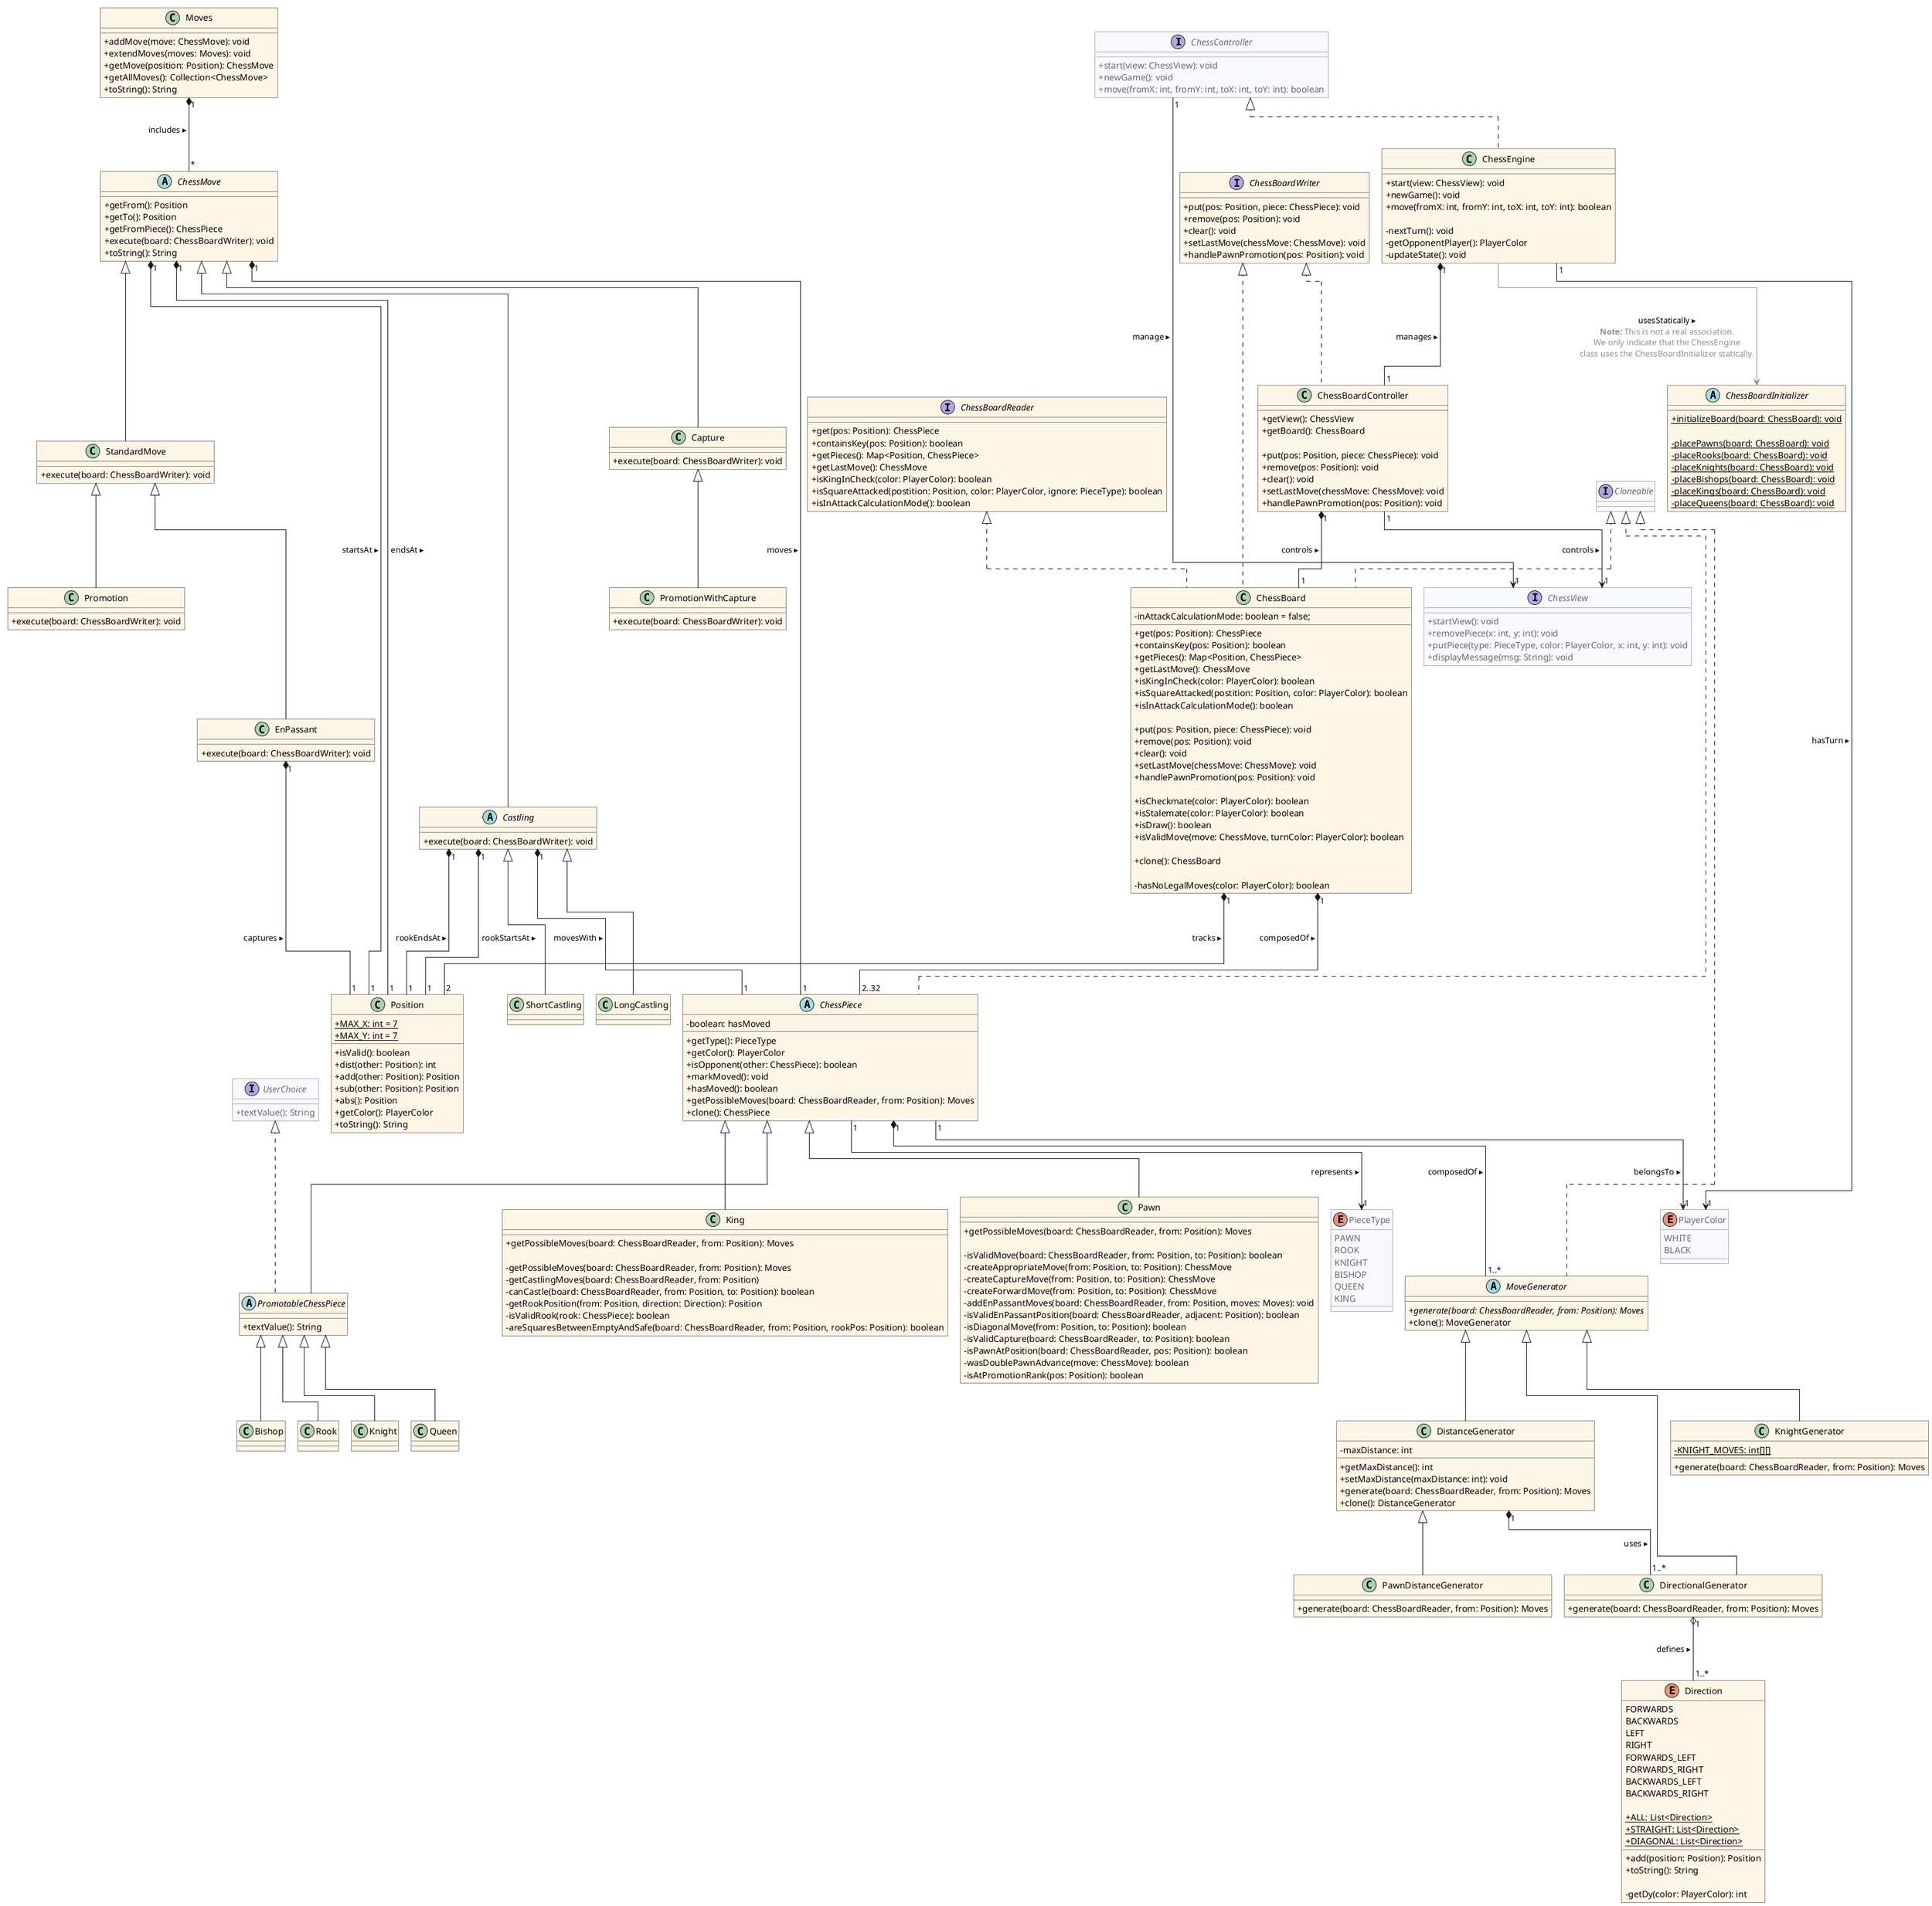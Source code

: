 @startuml
!pragma layout elk
skinparam linetype ortho
skinparam roundCorner 0
skinparam classAttributeIconSize 0
skinparam ClassBackgroundColor #OldLace
skinparam NoteBackgroundColor #OldLace
skinparam Shadowing false
top to bottom direction

<style>
    classDiagram {
        .provided {
            BackgroundColor GhostWhite
            LineColor DimGrey
            FontColor DimGrey
        }
    }
</style>

hide <<provided>> stereotype

interface ChessController<<provided>> {
    + start(view: ChessView): void
    + newGame(): void
    + move(fromX: int, fromY: int, toX: int, toY: int): boolean
}

interface UserChoice<<provided>> {
    + textValue(): String
}

' interface "DrawableResource<E>"<<provided>> {
'     + getResource(): E
' }

interface ChessView<<provided>> {
    + startView(): void
    + removePiece(x: int, y: int): void
    + putPiece(type: PieceType, color: PlayerColor, x: int, y: int): void
    + displayMessage(msg: String): void
}

' note left of ChessView
'     T implements User Choice: <T extends User Choice> in Java
' end note

' abstract class "BaseView<E>"<<provided>> implements ChessView {
'     + registerResource(type: PieceType, color: PlayerColor, res: DrawableResource<E>): void
'     # loadResourceFor(type: PieceType, color: PlayerColor, def: Resource): DrawableResource<E>
' }

' class GUIView<<provided>> extends "BaseView<E>" {
'     + startView(): void
'     + removePiece(x: int, y: int): void
'     + putPiece(x: int, y: int, type: PieceType, color: PlayerColor): void
' + displayMessage(msg: String): void
'     + askUser<T>(title: String, question: String, possibilities: ...T): T
' }

' class ConsoleView<<provided>> extends "BaseView<E>" {
'     + startView(): void
'     + removePiece(x: int, y: int): void
'     + putPiece(x: int, y: int, type: PieceType, color: PlayerColor): void
'     + displayMessage(msg: String): void
'     + askUser<T>(title: String, question: String, possibilities: ...T): T
' }

class ChessEngine implements ChessController {
    + start(view: ChessView): void
    + newGame(): void
    + move(fromX: int, fromY: int, toX: int, toY: int): boolean

    - nextTurn(): void
    - getOpponentPlayer(): PlayerColor
    - updateState(): void
}

interface ChessBoardWriter {
    + put(pos: Position, piece: ChessPiece): void
    + remove(pos: Position): void
    + clear(): void
    + setLastMove(chessMove: ChessMove): void
    + handlePawnPromotion(pos: Position): void
}

interface ChessBoardReader {
    + get(pos: Position): ChessPiece
    + containsKey(pos: Position): boolean
    + getPieces(): Map<Position, ChessPiece>
    + getLastMove(): ChessMove
    + isKingInCheck(color: PlayerColor): boolean
    + isSquareAttacked(postition: Position, color: PlayerColor, ignore: PieceType): boolean
    + isInAttackCalculationMode(): boolean
}

class ChessBoardController implements ChessBoardWriter {
    + getView(): ChessView
    + getBoard(): ChessBoard

    + put(pos: Position, piece: ChessPiece): void
    + remove(pos: Position): void
    + clear(): void
    + setLastMove(chessMove: ChessMove): void
    + handlePawnPromotion(pos: Position): void
}

interface Cloneable<<provided>> {}

class ChessBoard implements ChessBoardReader, ChessBoardWriter, Cloneable {
    - inAttackCalculationMode: boolean = false;

    + get(pos: Position): ChessPiece
    + containsKey(pos: Position): boolean
    + getPieces(): Map<Position, ChessPiece>
    + getLastMove(): ChessMove
    + isKingInCheck(color: PlayerColor): boolean
    + isSquareAttacked(postition: Position, color: PlayerColor): boolean
    + isInAttackCalculationMode(): boolean

    + put(pos: Position, piece: ChessPiece): void
    + remove(pos: Position): void
    + clear(): void
    + setLastMove(chessMove: ChessMove): void
    + handlePawnPromotion(pos: Position): void

    + isCheckmate(color: PlayerColor): boolean
    + isStalemate(color: PlayerColor): boolean
    + isDraw(): boolean
    + isValidMove(move: ChessMove, turnColor: PlayerColor): boolean

    + clone(): ChessBoard

    - hasNoLegalMoves(color: PlayerColor): boolean
}

abstract class ChessBoardInitializer {
    + {static} initializeBoard(board: ChessBoard): void

    - {static} placePawns(board: ChessBoard): void
    - {static} placeRooks(board: ChessBoard): void
    - {static} placeKnights(board: ChessBoard): void
    - {static} placeBishops(board: ChessBoard): void
    - {static} placeKings(board: ChessBoard): void
    - {static} placeQueens(board: ChessBoard): void
}

class Position {
    + {static} MAX_X: int = 7
    + {static} MAX_Y: int = 7

    + isValid(): boolean
    + dist(other: Position): int
    + add(other: Position): Position
    + sub(other: Position): Position
    + abs(): Position
    + getColor(): PlayerColor
    + toString(): String
}

enum PlayerColor<<provided>> {
    WHITE
    BLACK
}

enum PieceType<<provided>> {
    PAWN
    ROOK
    KNIGHT
    BISHOP
    QUEEN
    KING
}

abstract class ChessPiece implements Cloneable {
    - boolean: hasMoved

    + getType(): PieceType
    + getColor(): PlayerColor
    + isOpponent(other: ChessPiece): boolean
    + markMoved(): void
    + hasMoved(): boolean
    + getPossibleMoves(board: ChessBoardReader, from: Position): Moves
    + clone(): ChessPiece
}
abstract class PromotableChessPiece extends ChessPiece implements UserChoice {
    + textValue(): String
}
class Pawn extends ChessPiece {
    + getPossibleMoves(board: ChessBoardReader, from: Position): Moves

    - isValidMove(board: ChessBoardReader, from: Position, to: Position): boolean
    - createAppropriateMove(from: Position, to: Position): ChessMove
    - createCaptureMove(from: Position, to: Position): ChessMove
    - createForwardMove(from: Position, to: Position): ChessMove
    - addEnPassantMoves(board: ChessBoardReader, from: Position, moves: Moves): void
    - isValidEnPassantPosition(board: ChessBoardReader, adjacent: Position): boolean
    - isDiagonalMove(from: Position, to: Position): boolean
    - isValidCapture(board: ChessBoardReader, to: Position): boolean
    - isPawnAtPosition(board: ChessBoardReader, pos: Position): boolean
    - wasDoublePawnAdvance(move: ChessMove): boolean
    - isAtPromotionRank(pos: Position): boolean
}
class Rook extends PromotableChessPiece {}
class Knight extends PromotableChessPiece {}
class Bishop extends PromotableChessPiece {}
class Queen extends PromotableChessPiece {}
class King extends ChessPiece {
    + getPossibleMoves(board: ChessBoardReader, from: Position): Moves
    
    - getPossibleMoves(board: ChessBoardReader, from: Position): Moves
    - getCastlingMoves(board: ChessBoardReader, from: Position)
    - canCastle(board: ChessBoardReader, from: Position, to: Position): boolean
    - getRookPosition(from: Position, direction: Direction): Position
    - isValidRook(rook: ChessPiece): boolean
    - areSquaresBetweenEmptyAndSafe(board: ChessBoardReader, from: Position, rookPos: Position): boolean
}


abstract class MoveGenerator implements Cloneable {
+ {abstract} generate(board: ChessBoardReader, from: Position): Moves
    + clone(): MoveGenerator
}
class DirectionalGenerator extends MoveGenerator {
    + generate(board: ChessBoardReader, from: Position): Moves
}
class KnightGenerator extends MoveGenerator {
    - {static} KNIGHT_MOVES: int[][]

    + generate(board: ChessBoardReader, from: Position): Moves
}
class DistanceGenerator extends MoveGenerator {
    - maxDistance: int

    + getMaxDistance(): int
    + setMaxDistance(maxDistance: int): void
    + generate(board: ChessBoardReader, from: Position): Moves
    + clone(): DistanceGenerator
}
class PawnDistanceGenerator extends DistanceGenerator {
    + generate(board: ChessBoardReader, from: Position): Moves
}

enum Direction {
    FORWARDS
    BACKWARDS
    LEFT
    RIGHT
    FORWARDS_LEFT
    FORWARDS_RIGHT
    BACKWARDS_LEFT
    BACKWARDS_RIGHT

    + {static} ALL: List<Direction>
    + {static} STRAIGHT: List<Direction>
    + {static} DIAGONAL: List<Direction>

    + add(position: Position): Position
    + toString(): String

    - getDy(color: PlayerColor): int
}

class Moves {
    + addMove(move: ChessMove): void
    + extendMoves(moves: Moves): void
    + getMove(position: Position): ChessMove
    + getAllMoves(): Collection<ChessMove>
    + toString(): String
}

abstract class ChessMove {
    + getFrom(): Position
    + getTo(): Position
    + getFromPiece(): ChessPiece
    + execute(board: ChessBoardWriter): void
    + toString(): String
}

class StandardMove extends ChessMove {
    + execute(board: ChessBoardWriter): void
}
class Capture extends ChessMove {
    + execute(board: ChessBoardWriter): void
}
class EnPassant extends StandardMove {
    + execute(board: ChessBoardWriter): void
}
abstract class Castling extends ChessMove {
    + execute(board: ChessBoardWriter): void
}
class LongCastling extends Castling {}
class ShortCastling extends Castling {}
class Promotion extends StandardMove {
    + execute(board: ChessBoardWriter): void
}
class PromotionWithCapture extends Capture {
    + execute(board: ChessBoardWriter): void
}

ChessController "1" --> "1" ChessView : manage ▸

ChessEngine "1" *-- "1" ChessBoardController : manages ▸
ChessEngine "1" --> "1" PlayerColor : hasTurn ▸
ChessEngine -[#8e8e8e]-> ChessBoardInitializer : usesStatically ▸\n<color #8e8e8e>**Note:** This is not a real association.\n<color #8e8e8e>We only indicate that the ChessEngine\n<color #8e8e8e>class uses the ChessBoardInitializer statically.
ChessBoardController "1" *-- "1" ChessBoard : controls ▸
ChessBoardController "1" --> "1" ChessView : controls ▸
ChessBoard "1" *-- "2..32" ChessPiece : composedOf ▸
ChessBoard "1" *-- "2" Position : tracks ▸
ChessPiece "1" --> "1" PieceType : represents ▸
ChessPiece "1" --> "1" PlayerColor : belongsTo ▸
ChessPiece "1" *-- "1..*" MoveGenerator : composedOf ▸

DirectionalGenerator "1" o-- "1..*" Direction : defines ▸
DistanceGenerator "1" *-- "1..*" DirectionalGenerator : uses ▸

ChessMove "1" *-- "1" Position : startsAt ▸
ChessMove "1" *-- "1" Position : endsAt ▸
ChessMove "1" *-- "1" ChessPiece : moves ▸
Moves "1" *-- "*" ChessMove : includes ▸
EnPassant "1" *-- "1" Position : captures ▸
Castling "1" *-- "1" Position : rookStartsAt ▸
Castling "1" *-- "1" Position : rookEndsAt ▸
Castling "1" *-- "1" ChessPiece : movesWith ▸

@enduml
